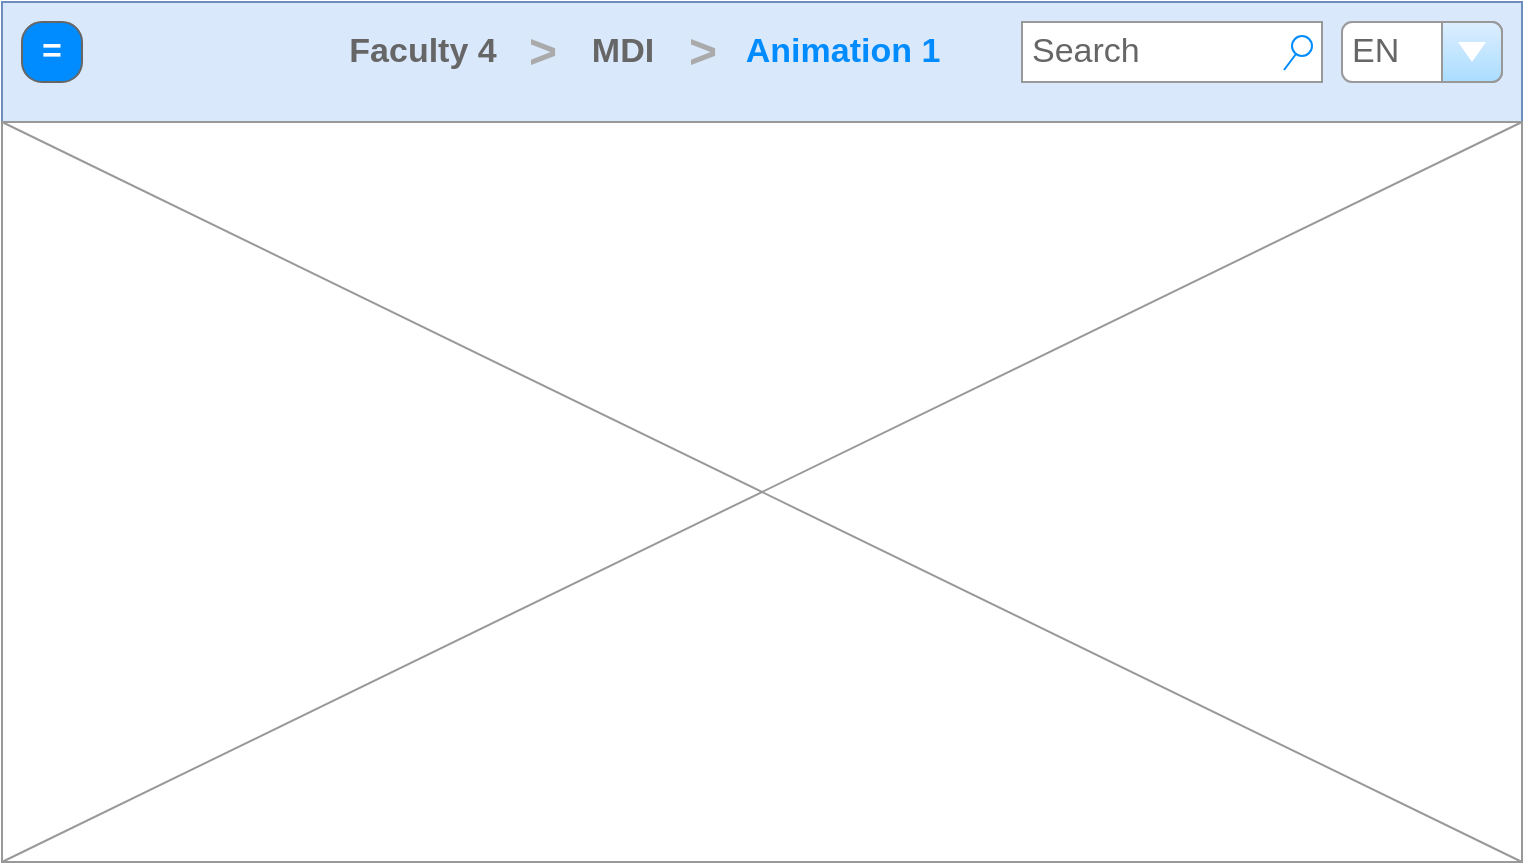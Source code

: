 <mxfile version="24.3.1" type="device">
  <diagram name="Seite-1" id="16NHNWIgSLPOA0fajQPc">
    <mxGraphModel dx="1456" dy="1104" grid="1" gridSize="10" guides="1" tooltips="1" connect="1" arrows="1" fold="1" page="1" pageScale="1" pageWidth="827" pageHeight="1169" math="0" shadow="0">
      <root>
        <mxCell id="0" />
        <mxCell id="1" parent="0" />
        <mxCell id="kDeWN1aM2l66xyjtU0gT-1" value="" style="rounded=0;whiteSpace=wrap;html=1;fillColor=#dae8fc;strokeColor=#6c8ebf;" parent="1" vertex="1">
          <mxGeometry x="40" y="40" width="760" height="430" as="geometry" />
        </mxCell>
        <mxCell id="kDeWN1aM2l66xyjtU0gT-2" value="Faculty 4" style="strokeWidth=1;shadow=0;dashed=0;align=center;html=1;shape=mxgraph.mockup.navigation.anchor;fontSize=17;fontColor=#666666;fontStyle=1;" parent="1" vertex="1">
          <mxGeometry x="220" y="50" width="60" height="30" as="geometry" />
        </mxCell>
        <mxCell id="kDeWN1aM2l66xyjtU0gT-4" value="" style="strokeWidth=1;shadow=0;dashed=0;align=center;html=1;shape=mxgraph.mockup.navigation.anchor;fontSize=17;fontColor=#666666;fontStyle=1;" parent="1" vertex="1">
          <mxGeometry x="340" y="50" width="60" height="30" as="geometry" />
        </mxCell>
        <mxCell id="kDeWN1aM2l66xyjtU0gT-5" value="&gt;" style="strokeWidth=1;shadow=0;dashed=0;align=center;html=1;shape=mxgraph.mockup.navigation.anchor;fontSize=24;fontColor=#aaaaaa;fontStyle=1;" parent="1" vertex="1">
          <mxGeometry x="300" y="50" width="20" height="30" as="geometry" />
        </mxCell>
        <mxCell id="kDeWN1aM2l66xyjtU0gT-6" value="MDI" style="strokeWidth=1;shadow=0;dashed=0;align=center;html=1;shape=mxgraph.mockup.navigation.anchor;fontSize=17;fontColor=#666666;fontStyle=1;" parent="1" vertex="1">
          <mxGeometry x="320" y="50" width="60" height="30" as="geometry" />
        </mxCell>
        <mxCell id="kDeWN1aM2l66xyjtU0gT-7" value="&gt;" style="strokeWidth=1;shadow=0;dashed=0;align=center;html=1;shape=mxgraph.mockup.navigation.anchor;fontSize=24;fontColor=#aaaaaa;fontStyle=1;" parent="1" vertex="1">
          <mxGeometry x="380" y="50" width="20" height="30" as="geometry" />
        </mxCell>
        <mxCell id="kDeWN1aM2l66xyjtU0gT-8" value="Animation 1" style="strokeWidth=1;shadow=0;dashed=0;align=center;html=1;shape=mxgraph.mockup.navigation.anchor;fontSize=17;fontColor=#008cff;fontStyle=1;" parent="1" vertex="1">
          <mxGeometry x="430" y="50" width="60" height="30" as="geometry" />
        </mxCell>
        <mxCell id="kDeWN1aM2l66xyjtU0gT-9" value="Search" style="strokeWidth=1;shadow=0;dashed=0;align=center;html=1;shape=mxgraph.mockup.forms.searchBox;strokeColor=#999999;mainText=;strokeColor2=#008cff;fontColor=#666666;fontSize=17;align=left;spacingLeft=3;whiteSpace=wrap;" parent="1" vertex="1">
          <mxGeometry x="550" y="50" width="150" height="30" as="geometry" />
        </mxCell>
        <mxCell id="kDeWN1aM2l66xyjtU0gT-10" value="" style="verticalLabelPosition=bottom;shadow=0;dashed=0;align=center;html=1;verticalAlign=top;strokeWidth=1;shape=mxgraph.mockup.graphics.simpleIcon;strokeColor=#999999;" parent="1" vertex="1">
          <mxGeometry x="40" y="100" width="760" height="370" as="geometry" />
        </mxCell>
        <mxCell id="kDeWN1aM2l66xyjtU0gT-11" value="=" style="strokeWidth=1;shadow=0;dashed=0;align=center;html=1;shape=mxgraph.mockup.buttons.button;strokeColor=#666666;fontColor=#ffffff;mainText=;buttonStyle=round;fontSize=17;fontStyle=1;fillColor=#008cff;whiteSpace=wrap;" parent="1" vertex="1">
          <mxGeometry x="50" y="50" width="30" height="30" as="geometry" />
        </mxCell>
        <mxCell id="bMb183nQgBPdwGVp6cMJ-1" value="EN" style="strokeWidth=1;shadow=0;dashed=0;align=center;html=1;shape=mxgraph.mockup.forms.comboBox;strokeColor=#999999;fillColor=#ddeeff;align=left;fillColor2=#aaddff;mainText=;fontColor=#666666;fontSize=17;spacingLeft=3;" vertex="1" parent="1">
          <mxGeometry x="710" y="50" width="80" height="30" as="geometry" />
        </mxCell>
      </root>
    </mxGraphModel>
  </diagram>
</mxfile>
